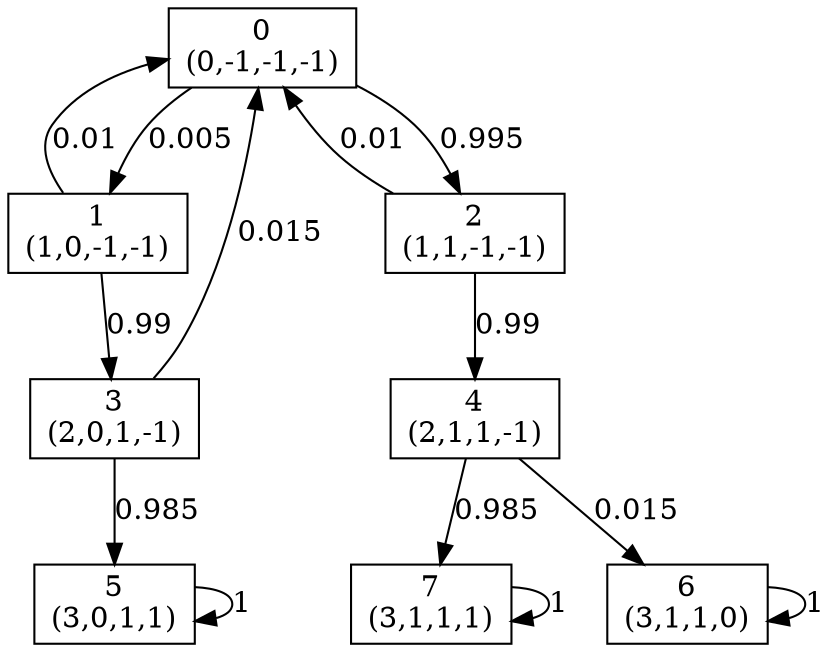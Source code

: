 digraph P {
node [shape=box];
0 -> 1 [ label="0.005" ];
0 -> 2 [ label="0.995" ];
1 -> 0 [ label="0.01" ];
1 -> 3 [ label="0.99" ];
2 -> 0 [ label="0.01" ];
2 -> 4 [ label="0.99" ];
3 -> 0 [ label="0.015" ];
3 -> 5 [ label="0.985" ];
4 -> 6 [ label="0.015" ];
4 -> 7 [ label="0.985" ];
5 -> 5 [ label="1" ];
6 -> 6 [ label="1" ];
7 -> 7 [ label="1" ];
0 [label="0\n(0,-1,-1,-1)"];
1 [label="1\n(1,0,-1,-1)"];
2 [label="2\n(1,1,-1,-1)"];
3 [label="3\n(2,0,1,-1)"];
4 [label="4\n(2,1,1,-1)"];
5 [label="5\n(3,0,1,1)"];
6 [label="6\n(3,1,1,0)"];
7 [label="7\n(3,1,1,1)"];
}

